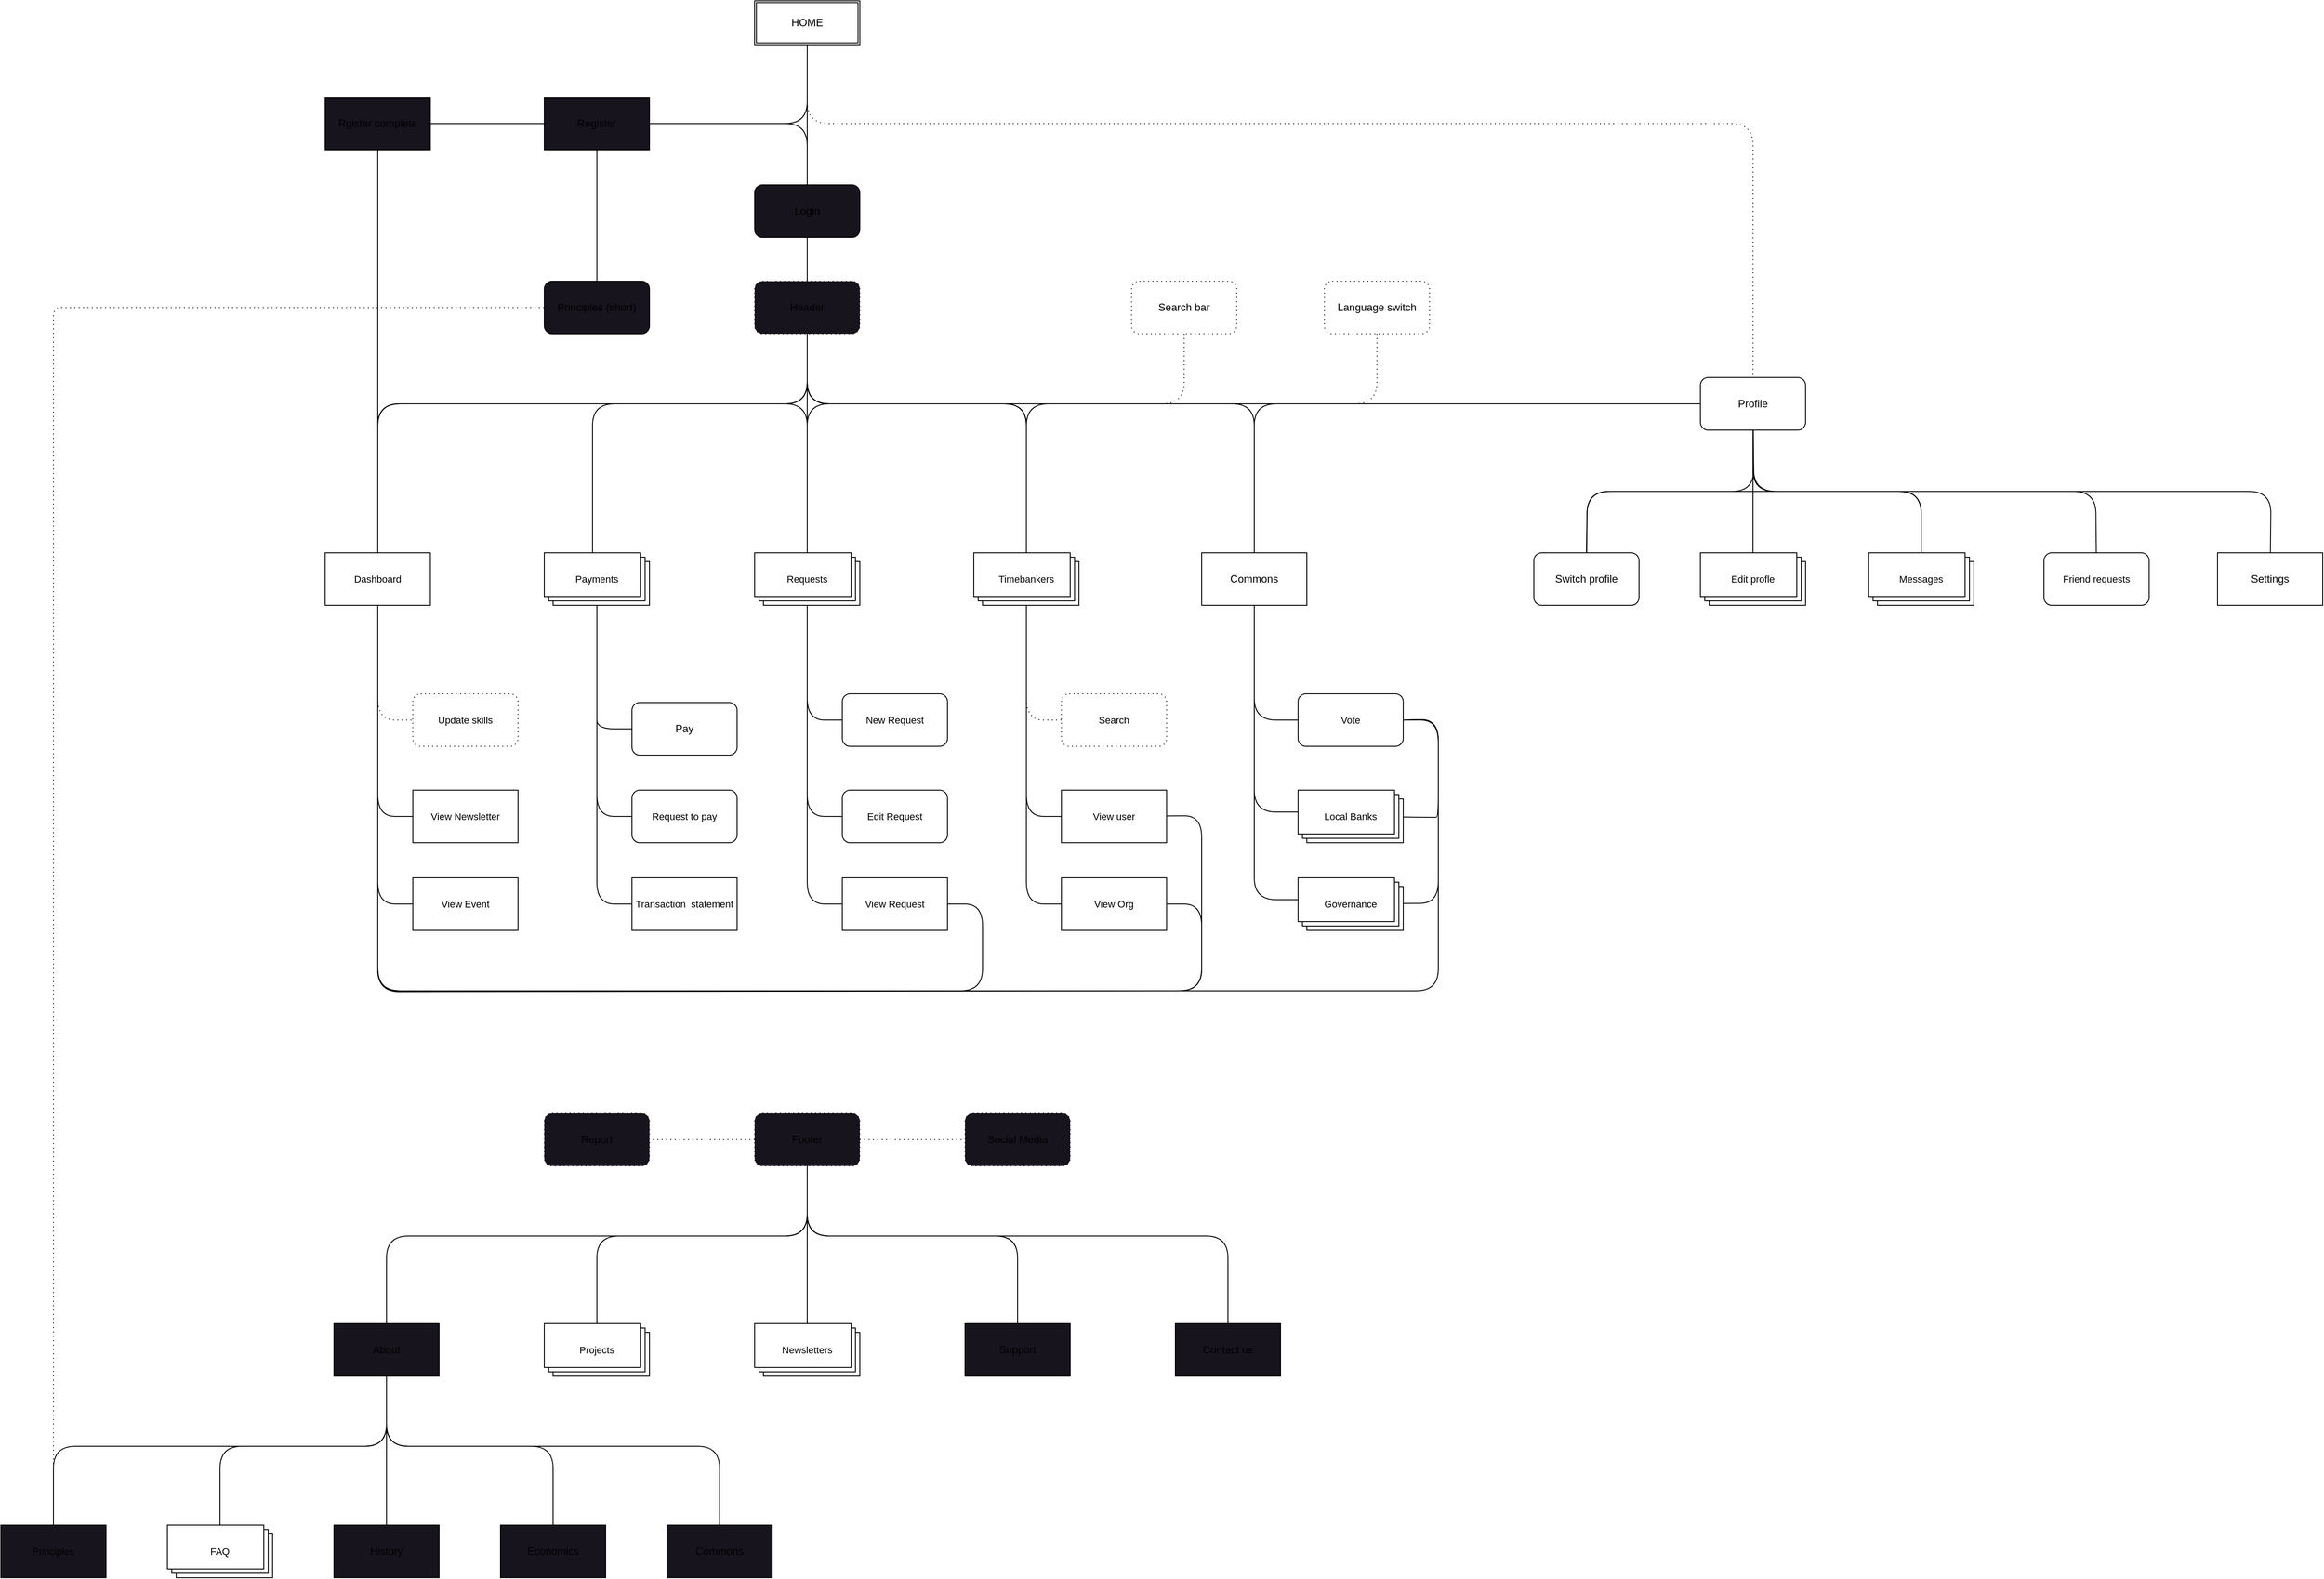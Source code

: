 <mxfile>
    <diagram id="tjPNl0KOw06gqgNk41u9" name="Page-1">
        <mxGraphModel dx="729" dy="581" grid="1" gridSize="10" guides="1" tooltips="1" connect="1" arrows="1" fold="1" page="0" pageScale="1" pageWidth="1169" pageHeight="1654" math="0" shadow="0">
            <root>
                <mxCell id="0"/>
                <mxCell id="1" parent="0"/>
                <mxCell id="17" value="HOME" style="shape=ext;double=1;rounded=0;whiteSpace=wrap;html=1;strokeColor=default;" parent="1" vertex="1">
                    <mxGeometry x="500" y="-20" width="120" height="50" as="geometry"/>
                </mxCell>
                <mxCell id="31" value="" style="edgeStyle=none;html=1;endArrow=none;endFill=0;strokeColor=default;entryX=0;entryY=0;entryDx=55.0;entryDy=0;entryPerimeter=0;arcSize=50;" parent="1" source="21" target="85" edge="1">
                    <mxGeometry relative="1" as="geometry">
                        <mxPoint x="320" y="560" as="targetPoint"/>
                        <Array as="points">
                            <mxPoint x="560" y="440"/>
                            <mxPoint x="315" y="440"/>
                        </Array>
                    </mxGeometry>
                </mxCell>
                <mxCell id="43" value="" style="edgeStyle=none;html=1;strokeColor=default;endArrow=none;endFill=0;arcSize=50;" parent="1" source="21" target="87" edge="1">
                    <mxGeometry relative="1" as="geometry">
                        <mxPoint x="560" y="600" as="targetPoint"/>
                    </mxGeometry>
                </mxCell>
                <mxCell id="49" value="" style="edgeStyle=none;html=1;strokeColor=default;endArrow=none;endFill=0;arcSize=50;" parent="1" source="21" target="48" edge="1">
                    <mxGeometry relative="1" as="geometry">
                        <Array as="points">
                            <mxPoint x="560" y="440"/>
                            <mxPoint x="1070" y="440"/>
                        </Array>
                    </mxGeometry>
                </mxCell>
                <mxCell id="205" value="" style="edgeStyle=none;shape=connector;rounded=1;html=1;labelBackgroundColor=default;strokeColor=default;fontFamily=Helvetica;fontSize=11;fontColor=default;startArrow=none;startFill=0;endArrow=none;endFill=0;arcSize=50;" parent="1" source="21" target="204" edge="1">
                    <mxGeometry relative="1" as="geometry"/>
                </mxCell>
                <mxCell id="21" value="Login" style="whiteSpace=wrap;html=1;fillColor=rgb(24, 20, 29);rounded=1;strokeColor=default;" parent="1" vertex="1">
                    <mxGeometry x="500" y="190" width="120" height="60" as="geometry"/>
                </mxCell>
                <mxCell id="187" value="" style="edgeStyle=none;shape=connector;rounded=1;html=1;labelBackgroundColor=default;strokeColor=default;fontFamily=Helvetica;fontSize=11;fontColor=default;startArrow=none;startFill=0;endArrow=none;endFill=0;arcSize=50;" parent="1" source="26" target="186" edge="1">
                    <mxGeometry relative="1" as="geometry"/>
                </mxCell>
                <mxCell id="219" value="" style="edgeStyle=none;shape=connector;rounded=1;html=1;labelBackgroundColor=default;strokeColor=default;fontFamily=Helvetica;fontSize=11;fontColor=default;endArrow=none;" parent="1" source="26" target="218" edge="1">
                    <mxGeometry relative="1" as="geometry"/>
                </mxCell>
                <mxCell id="26" value="Register" style="whiteSpace=wrap;html=1;fillColor=rgb(24, 20, 29);rounded=0;strokeColor=default;" parent="1" vertex="1">
                    <mxGeometry x="260" y="90" width="120" height="60" as="geometry"/>
                </mxCell>
                <mxCell id="106" value="" style="edgeStyle=none;html=1;endArrow=none;endFill=0;movable=1;resizable=1;rotatable=1;deletable=1;editable=1;connectable=1;arcSize=50;" parent="1" source="38" target="105" edge="1">
                    <mxGeometry relative="1" as="geometry">
                        <Array as="points">
                            <mxPoint x="560" y="1390"/>
                            <mxPoint x="80" y="1390"/>
                        </Array>
                    </mxGeometry>
                </mxCell>
                <mxCell id="108" value="" style="edgeStyle=none;html=1;endArrow=none;endFill=0;movable=1;resizable=1;rotatable=1;deletable=1;editable=1;connectable=1;arcSize=50;" parent="1" source="38" target="107" edge="1">
                    <mxGeometry relative="1" as="geometry">
                        <Array as="points">
                            <mxPoint x="560" y="1390"/>
                            <mxPoint x="800" y="1390"/>
                        </Array>
                    </mxGeometry>
                </mxCell>
                <mxCell id="110" value="" style="edgeStyle=none;html=1;endArrow=none;endFill=0;movable=1;resizable=1;rotatable=1;deletable=1;editable=1;connectable=1;arcSize=50;" parent="1" source="38" target="109" edge="1">
                    <mxGeometry relative="1" as="geometry">
                        <Array as="points">
                            <mxPoint x="560" y="1390"/>
                            <mxPoint x="320" y="1390"/>
                        </Array>
                    </mxGeometry>
                </mxCell>
                <mxCell id="112" value="" style="edgeStyle=none;html=1;endArrow=none;endFill=0;movable=1;resizable=1;rotatable=1;deletable=1;editable=1;connectable=1;arcSize=50;" parent="1" source="38" target="111" edge="1">
                    <mxGeometry relative="1" as="geometry">
                        <Array as="points">
                            <mxPoint x="560" y="1390"/>
                        </Array>
                    </mxGeometry>
                </mxCell>
                <mxCell id="116" value="" style="edgeStyle=none;html=1;startArrow=none;startFill=0;endArrow=none;endFill=0;movable=1;resizable=1;rotatable=1;deletable=1;editable=1;connectable=1;arcSize=50;" parent="1" source="38" target="115" edge="1">
                    <mxGeometry relative="1" as="geometry">
                        <Array as="points">
                            <mxPoint x="560" y="1390"/>
                            <mxPoint x="1040" y="1390"/>
                        </Array>
                    </mxGeometry>
                </mxCell>
                <mxCell id="223" value="" style="edgeStyle=none;html=1;dashed=1;dashPattern=1 4;endArrow=none;endFill=0;" edge="1" parent="1" source="38" target="222">
                    <mxGeometry relative="1" as="geometry"/>
                </mxCell>
                <mxCell id="38" value="Footer" style="whiteSpace=wrap;html=1;fillColor=rgb(24, 20, 29);rounded=1;movable=1;resizable=1;rotatable=1;deletable=1;editable=1;connectable=1;dashed=1;dashPattern=1 4;" parent="1" vertex="1">
                    <mxGeometry x="500" y="1250" width="120" height="60" as="geometry"/>
                </mxCell>
                <mxCell id="57" value="" style="edgeStyle=none;shape=connector;rounded=1;html=1;labelBackgroundColor=default;strokeColor=default;fontFamily=Helvetica;fontSize=11;fontColor=default;endArrow=none;endFill=0;entryX=0;entryY=0.5;entryDx=0;entryDy=0;arcSize=50;" parent="1" source="85" target="56" edge="1">
                    <mxGeometry relative="1" as="geometry">
                        <Array as="points">
                            <mxPoint x="320" y="771"/>
                            <mxPoint x="320" y="811"/>
                        </Array>
                    </mxGeometry>
                </mxCell>
                <mxCell id="95" value="" style="edgeStyle=none;shape=connector;rounded=1;html=1;labelBackgroundColor=default;strokeColor=default;fontFamily=Helvetica;fontSize=11;fontColor=default;endArrow=none;endFill=0;entryX=0;entryY=0;entryDx=0;entryDy=25;entryPerimeter=0;arcSize=50;" parent="1" source="48" target="96" edge="1">
                    <mxGeometry relative="1" as="geometry">
                        <mxPoint x="1070" y="750" as="targetPoint"/>
                        <Array as="points">
                            <mxPoint x="1070" y="1006"/>
                        </Array>
                    </mxGeometry>
                </mxCell>
                <mxCell id="48" value="Commons" style="whiteSpace=wrap;html=1;rounded=0;strokeColor=default;" parent="1" vertex="1">
                    <mxGeometry x="1010" y="610" width="120" height="60" as="geometry"/>
                </mxCell>
                <mxCell id="51" style="edgeStyle=none;html=1;entryX=0.5;entryY=1;entryDx=0;entryDy=0;strokeColor=default;endArrow=none;endFill=0;arcSize=50;" parent="1" source="50" target="21" edge="1">
                    <mxGeometry relative="1" as="geometry">
                        <Array as="points">
                            <mxPoint x="1520" y="440"/>
                            <mxPoint x="1280" y="440"/>
                            <mxPoint x="1040" y="440"/>
                            <mxPoint x="560" y="440"/>
                        </Array>
                    </mxGeometry>
                </mxCell>
                <mxCell id="64" value="" style="edgeStyle=none;shape=connector;rounded=1;html=1;labelBackgroundColor=default;strokeColor=default;fontFamily=Helvetica;fontSize=11;fontColor=default;endArrow=none;endFill=0;arcSize=50;" parent="1" source="50" target="63" edge="1">
                    <mxGeometry relative="1" as="geometry">
                        <Array as="points">
                            <mxPoint x="1640" y="540"/>
                            <mxPoint x="1450" y="540"/>
                        </Array>
                    </mxGeometry>
                </mxCell>
                <mxCell id="80" value="" style="edgeStyle=none;shape=connector;rounded=1;html=1;labelBackgroundColor=default;strokeColor=default;fontFamily=Helvetica;fontSize=11;fontColor=default;endArrow=none;endFill=0;arcSize=50;" parent="1" source="50" target="79" edge="1">
                    <mxGeometry relative="1" as="geometry">
                        <Array as="points">
                            <mxPoint x="1639" y="540"/>
                            <mxPoint x="2230" y="540"/>
                        </Array>
                    </mxGeometry>
                </mxCell>
                <mxCell id="50" value="Profile" style="whiteSpace=wrap;html=1;rounded=1;strokeColor=default;" parent="1" vertex="1">
                    <mxGeometry x="1579" y="410" width="120" height="60" as="geometry"/>
                </mxCell>
                <mxCell id="52" value="Search bar" style="whiteSpace=wrap;html=1;rounded=1;strokeColor=default;glass=0;dashed=1;dashPattern=1 4;" parent="1" vertex="1">
                    <mxGeometry x="930" y="300" width="120" height="60" as="geometry"/>
                </mxCell>
                <mxCell id="54" value="Language switch" style="whiteSpace=wrap;html=1;rounded=1;strokeColor=default;dashed=1;dashPattern=1 4;" parent="1" vertex="1">
                    <mxGeometry x="1150" y="300" width="120" height="60" as="geometry"/>
                </mxCell>
                <mxCell id="56" value="Pay" style="whiteSpace=wrap;html=1;strokeColor=default;rounded=1;glass=0;" parent="1" vertex="1">
                    <mxGeometry x="360" y="781" width="120" height="60" as="geometry"/>
                </mxCell>
                <mxCell id="59" value="" style="endArrow=none;html=1;rounded=1;labelBackgroundColor=default;strokeColor=default;fontFamily=Helvetica;fontSize=11;fontColor=default;shape=connector;entryX=0.5;entryY=1;entryDx=0;entryDy=0;exitX=0.5;exitY=1;exitDx=0;exitDy=0;dashed=1;dashPattern=1 4;arcSize=50;" parent="1" source="21" target="52" edge="1">
                    <mxGeometry width="50" height="50" relative="1" as="geometry">
                        <mxPoint x="480" y="370" as="sourcePoint"/>
                        <mxPoint x="840" y="510" as="targetPoint"/>
                        <Array as="points">
                            <mxPoint x="560" y="440"/>
                            <mxPoint x="990" y="440"/>
                        </Array>
                    </mxGeometry>
                </mxCell>
                <mxCell id="63" value="Switch profile" style="whiteSpace=wrap;html=1;strokeColor=default;rounded=1;" parent="1" vertex="1">
                    <mxGeometry x="1389" y="610" width="120" height="60" as="geometry"/>
                </mxCell>
                <mxCell id="78" value="" style="edgeStyle=none;shape=connector;rounded=1;html=1;labelBackgroundColor=default;strokeColor=default;fontFamily=Helvetica;fontSize=11;fontColor=default;endArrow=none;endFill=0;exitX=0.5;exitY=1;exitDx=0;exitDy=0;arcSize=50;" parent="1" source="50" target="77" edge="1">
                    <mxGeometry relative="1" as="geometry">
                        <Array as="points">
                            <mxPoint x="1640" y="540"/>
                            <mxPoint x="2030" y="540"/>
                        </Array>
                    </mxGeometry>
                </mxCell>
                <mxCell id="67" value="Messages" style="verticalLabelPosition=middle;verticalAlign=middle;html=1;shape=mxgraph.basic.layered_rect;dx=10;outlineConnect=0;whiteSpace=wrap;rounded=1;glass=0;sketch=0;strokeColor=default;fontFamily=Helvetica;fontSize=11;fontColor=default;labelPosition=center;align=center;" parent="1" vertex="1">
                    <mxGeometry x="1771" y="610" width="120" height="60" as="geometry"/>
                </mxCell>
                <mxCell id="68" value="" style="endArrow=none;html=1;rounded=1;labelBackgroundColor=default;strokeColor=default;fontFamily=Helvetica;fontSize=11;fontColor=default;shape=connector;entryX=0.5;entryY=1;entryDx=0;entryDy=0;arcSize=50;" parent="1" source="67" target="50" edge="1">
                    <mxGeometry width="50" height="50" relative="1" as="geometry">
                        <mxPoint x="929" y="540" as="sourcePoint"/>
                        <mxPoint x="979" y="490" as="targetPoint"/>
                        <Array as="points">
                            <mxPoint x="1831" y="540"/>
                            <mxPoint x="1639" y="540"/>
                        </Array>
                    </mxGeometry>
                </mxCell>
                <mxCell id="73" value="Edit profle" style="verticalLabelPosition=middle;verticalAlign=middle;html=1;shape=mxgraph.basic.layered_rect;dx=10;outlineConnect=0;whiteSpace=wrap;rounded=1;glass=0;sketch=0;strokeColor=default;fontFamily=Helvetica;fontSize=11;fontColor=default;labelPosition=center;align=center;" parent="1" vertex="1">
                    <mxGeometry x="1579" y="610" width="120" height="60" as="geometry"/>
                </mxCell>
                <mxCell id="77" value="Friend requests" style="whiteSpace=wrap;html=1;fontSize=11;strokeColor=default;fontColor=default;rounded=1;glass=0;sketch=0;" parent="1" vertex="1">
                    <mxGeometry x="1971" y="610" width="120" height="60" as="geometry"/>
                </mxCell>
                <mxCell id="79" value="Settings" style="whiteSpace=wrap;html=1;rounded=0;strokeColor=default;" parent="1" vertex="1">
                    <mxGeometry x="2169" y="610" width="120" height="60" as="geometry"/>
                </mxCell>
                <mxCell id="81" value="" style="endArrow=none;html=1;rounded=1;labelBackgroundColor=default;strokeColor=default;fontFamily=Helvetica;fontSize=11;fontColor=default;shape=connector;exitX=0.5;exitY=1;exitDx=0;exitDy=0;dashed=1;dashPattern=1 4;entryX=0.5;entryY=0;entryDx=0;entryDy=0;arcSize=50;" parent="1" source="17" target="50" edge="1">
                    <mxGeometry width="50" height="50" relative="1" as="geometry">
                        <mxPoint x="1340" as="sourcePoint"/>
                        <mxPoint x="1870" y="340" as="targetPoint"/>
                        <Array as="points">
                            <mxPoint x="560" y="120"/>
                            <mxPoint x="1639" y="120"/>
                        </Array>
                    </mxGeometry>
                </mxCell>
                <mxCell id="82" value="" style="endArrow=none;html=1;rounded=1;labelBackgroundColor=default;strokeColor=default;fontFamily=Helvetica;fontSize=11;fontColor=default;shape=connector;entryX=0.5;entryY=1;entryDx=0;entryDy=0;arcSize=50;" parent="1" source="73" target="50" edge="1">
                    <mxGeometry width="50" height="50" relative="1" as="geometry">
                        <mxPoint x="1649" y="560" as="sourcePoint"/>
                        <mxPoint x="1699" y="510" as="targetPoint"/>
                    </mxGeometry>
                </mxCell>
                <mxCell id="141" value="" style="edgeStyle=none;shape=connector;rounded=1;html=1;labelBackgroundColor=default;strokeColor=default;fontFamily=Helvetica;fontSize=11;fontColor=default;startArrow=none;startFill=0;endArrow=none;endFill=0;dashed=1;dashPattern=1 4;entryX=0;entryY=0.5;entryDx=0;entryDy=0;arcSize=50;" parent="1" source="83" target="140" edge="1">
                    <mxGeometry relative="1" as="geometry">
                        <Array as="points">
                            <mxPoint x="70" y="801"/>
                        </Array>
                    </mxGeometry>
                </mxCell>
                <mxCell id="147" value="" style="edgeStyle=none;shape=connector;rounded=1;html=1;labelBackgroundColor=default;strokeColor=default;fontFamily=Helvetica;fontSize=11;fontColor=default;startArrow=none;startFill=0;endArrow=none;endFill=0;entryX=0;entryY=0.5;entryDx=0;entryDy=0;arcSize=50;" parent="1" source="83" target="146" edge="1">
                    <mxGeometry relative="1" as="geometry">
                        <Array as="points">
                            <mxPoint x="70" y="911"/>
                        </Array>
                    </mxGeometry>
                </mxCell>
                <mxCell id="149" value="" style="edgeStyle=none;shape=connector;rounded=1;html=1;labelBackgroundColor=default;strokeColor=default;fontFamily=Helvetica;fontSize=11;fontColor=default;startArrow=none;startFill=0;endArrow=none;endFill=0;entryX=0;entryY=0.5;entryDx=0;entryDy=0;arcSize=50;" parent="1" target="148" edge="1">
                    <mxGeometry relative="1" as="geometry">
                        <mxPoint x="70" y="671" as="sourcePoint"/>
                        <Array as="points">
                            <mxPoint x="70" y="1011"/>
                        </Array>
                    </mxGeometry>
                </mxCell>
                <mxCell id="83" value="Dashboard" style="rounded=0;whiteSpace=wrap;html=1;glass=0;sketch=0;strokeColor=default;fontFamily=Helvetica;fontSize=11;fontColor=default;" parent="1" vertex="1">
                    <mxGeometry x="10" y="610" width="120" height="60" as="geometry"/>
                </mxCell>
                <mxCell id="84" value="" style="endArrow=none;html=1;rounded=1;labelBackgroundColor=default;strokeColor=default;fontFamily=Helvetica;fontSize=11;fontColor=default;shape=connector;entryX=0.5;entryY=1;entryDx=0;entryDy=0;exitX=0.5;exitY=0;exitDx=0;exitDy=0;arcSize=50;" parent="1" source="83" target="21" edge="1">
                    <mxGeometry width="50" height="50" relative="1" as="geometry">
                        <mxPoint x="600" y="540" as="sourcePoint"/>
                        <mxPoint x="650" y="490" as="targetPoint"/>
                        <Array as="points">
                            <mxPoint x="70" y="440"/>
                            <mxPoint x="560" y="440"/>
                        </Array>
                    </mxGeometry>
                </mxCell>
                <mxCell id="139" value="" style="edgeStyle=none;shape=connector;rounded=1;html=1;labelBackgroundColor=default;strokeColor=default;fontFamily=Helvetica;fontSize=11;fontColor=default;startArrow=none;startFill=0;endArrow=none;endFill=0;entryX=0;entryY=0.5;entryDx=0;entryDy=0;arcSize=50;" parent="1" source="85" target="138" edge="1">
                    <mxGeometry relative="1" as="geometry">
                        <Array as="points">
                            <mxPoint x="320" y="771"/>
                            <mxPoint x="320" y="911"/>
                        </Array>
                    </mxGeometry>
                </mxCell>
                <mxCell id="144" value="" style="edgeStyle=none;shape=connector;rounded=1;html=1;labelBackgroundColor=default;strokeColor=default;fontFamily=Helvetica;fontSize=11;fontColor=default;startArrow=none;startFill=0;endArrow=none;endFill=0;entryX=0;entryY=0.5;entryDx=0;entryDy=0;arcSize=50;" parent="1" source="85" target="143" edge="1">
                    <mxGeometry relative="1" as="geometry">
                        <mxPoint x="380" y="1081" as="targetPoint"/>
                        <Array as="points">
                            <mxPoint x="320" y="771"/>
                            <mxPoint x="320" y="1011"/>
                        </Array>
                    </mxGeometry>
                </mxCell>
                <mxCell id="85" value="Payments" style="verticalLabelPosition=middle;verticalAlign=middle;html=1;shape=mxgraph.basic.layered_rect;dx=10;outlineConnect=0;whiteSpace=wrap;rounded=1;glass=0;sketch=0;strokeColor=default;fontFamily=Helvetica;fontSize=11;fontColor=default;labelPosition=center;align=center;" parent="1" vertex="1">
                    <mxGeometry x="260" y="610" width="120" height="60" as="geometry"/>
                </mxCell>
                <mxCell id="177" value="" style="edgeStyle=none;shape=connector;rounded=1;html=1;labelBackgroundColor=default;strokeColor=default;fontFamily=Helvetica;fontSize=11;fontColor=default;startArrow=none;startFill=0;endArrow=none;endFill=0;arcSize=50;" parent="1" source="87" target="176" edge="1">
                    <mxGeometry relative="1" as="geometry">
                        <Array as="points">
                            <mxPoint x="560" y="911"/>
                        </Array>
                    </mxGeometry>
                </mxCell>
                <mxCell id="179" value="" style="edgeStyle=none;shape=connector;rounded=1;html=1;labelBackgroundColor=default;strokeColor=default;fontFamily=Helvetica;fontSize=11;fontColor=default;startArrow=none;startFill=0;endArrow=none;endFill=0;arcSize=50;" parent="1" source="87" target="178" edge="1">
                    <mxGeometry relative="1" as="geometry">
                        <Array as="points">
                            <mxPoint x="560" y="1011"/>
                        </Array>
                    </mxGeometry>
                </mxCell>
                <mxCell id="87" value="Requests" style="verticalLabelPosition=middle;verticalAlign=middle;html=1;shape=mxgraph.basic.layered_rect;dx=10;outlineConnect=0;whiteSpace=wrap;rounded=1;glass=0;sketch=0;strokeColor=default;fontFamily=Helvetica;fontSize=11;fontColor=default;labelPosition=center;align=center;" parent="1" vertex="1">
                    <mxGeometry x="500" y="610" width="120" height="60" as="geometry"/>
                </mxCell>
                <mxCell id="89" value="New Request" style="whiteSpace=wrap;html=1;fontSize=11;strokeColor=default;fontColor=default;rounded=1;glass=0;sketch=0;fontFamily=Helvetica;" parent="1" vertex="1">
                    <mxGeometry x="600" y="771" width="120" height="60" as="geometry"/>
                </mxCell>
                <mxCell id="90" value="" style="endArrow=none;html=1;rounded=1;labelBackgroundColor=default;strokeColor=default;fontFamily=Helvetica;fontSize=11;fontColor=default;shape=connector;exitX=0;exitY=0.5;exitDx=0;exitDy=0;arcSize=50;" parent="1" source="89" target="87" edge="1">
                    <mxGeometry width="50" height="50" relative="1" as="geometry">
                        <mxPoint x="610" y="621" as="sourcePoint"/>
                        <mxPoint x="660" y="571" as="targetPoint"/>
                        <Array as="points">
                            <mxPoint x="560" y="801"/>
                        </Array>
                    </mxGeometry>
                </mxCell>
                <mxCell id="96" value="Governance" style="verticalLabelPosition=middle;verticalAlign=middle;html=1;shape=mxgraph.basic.layered_rect;dx=10;outlineConnect=0;whiteSpace=wrap;rounded=1;glass=0;sketch=0;strokeColor=default;fontFamily=Helvetica;fontSize=11;fontColor=default;labelPosition=center;align=center;" parent="1" vertex="1">
                    <mxGeometry x="1120" y="981" width="120" height="60" as="geometry"/>
                </mxCell>
                <mxCell id="100" value="Local Banks" style="verticalLabelPosition=middle;verticalAlign=middle;html=1;shape=mxgraph.basic.layered_rect;dx=10;outlineConnect=0;whiteSpace=wrap;rounded=1;glass=0;sketch=0;strokeColor=default;fontFamily=Helvetica;fontSize=11;fontColor=default;labelPosition=center;align=center;" parent="1" vertex="1">
                    <mxGeometry x="1120" y="881" width="120" height="60" as="geometry"/>
                </mxCell>
                <mxCell id="103" value="Vote" style="whiteSpace=wrap;html=1;fontSize=11;strokeColor=default;fontColor=default;rounded=1;glass=0;sketch=0;" parent="1" vertex="1">
                    <mxGeometry x="1120" y="771" width="120" height="60" as="geometry"/>
                </mxCell>
                <mxCell id="127" value="" style="edgeStyle=none;shape=connector;rounded=1;html=1;labelBackgroundColor=default;strokeColor=default;fontFamily=Helvetica;fontSize=11;fontColor=default;startArrow=none;startFill=0;endArrow=none;endFill=0;movable=1;resizable=1;rotatable=1;deletable=1;editable=1;connectable=1;arcSize=50;" parent="1" source="216" edge="1">
                    <mxGeometry relative="1" as="geometry">
                        <mxPoint x="80" y="1550" as="targetPoint"/>
                        <Array as="points">
                            <mxPoint x="-300" y="1630"/>
                            <mxPoint x="-110" y="1630"/>
                            <mxPoint x="80" y="1630"/>
                        </Array>
                    </mxGeometry>
                </mxCell>
                <mxCell id="129" value="" style="edgeStyle=none;shape=connector;rounded=1;html=1;labelBackgroundColor=default;strokeColor=default;fontFamily=Helvetica;fontSize=11;fontColor=default;startArrow=none;startFill=0;endArrow=none;endFill=0;movable=1;resizable=1;rotatable=1;deletable=1;editable=1;connectable=1;arcSize=50;" parent="1" source="105" target="128" edge="1">
                    <mxGeometry relative="1" as="geometry"/>
                </mxCell>
                <mxCell id="131" value="" style="edgeStyle=none;shape=connector;rounded=1;html=1;labelBackgroundColor=default;strokeColor=default;fontFamily=Helvetica;fontSize=11;fontColor=default;startArrow=none;startFill=0;endArrow=none;endFill=0;movable=1;resizable=1;rotatable=1;deletable=1;editable=1;connectable=1;arcSize=50;" parent="1" source="105" target="130" edge="1">
                    <mxGeometry relative="1" as="geometry">
                        <Array as="points">
                            <mxPoint x="80" y="1630"/>
                            <mxPoint x="270" y="1630"/>
                        </Array>
                    </mxGeometry>
                </mxCell>
                <mxCell id="133" value="" style="edgeStyle=none;shape=connector;rounded=1;html=1;labelBackgroundColor=default;strokeColor=default;fontFamily=Helvetica;fontSize=11;fontColor=default;startArrow=none;startFill=0;endArrow=none;endFill=0;movable=1;resizable=1;rotatable=1;deletable=1;editable=1;connectable=1;arcSize=50;" parent="1" source="105" target="132" edge="1">
                    <mxGeometry relative="1" as="geometry">
                        <Array as="points">
                            <mxPoint x="80" y="1630"/>
                            <mxPoint x="460" y="1630"/>
                        </Array>
                    </mxGeometry>
                </mxCell>
                <mxCell id="105" value="About" style="whiteSpace=wrap;html=1;fillColor=rgb(24, 20, 29);rounded=0;movable=1;resizable=1;rotatable=1;deletable=1;editable=1;connectable=1;" parent="1" vertex="1">
                    <mxGeometry x="20" y="1490" width="120" height="60" as="geometry"/>
                </mxCell>
                <mxCell id="107" value="Support" style="rounded=0;whiteSpace=wrap;html=1;fillColor=rgb(24, 20, 29);movable=1;resizable=1;rotatable=1;deletable=1;editable=1;connectable=1;" parent="1" vertex="1">
                    <mxGeometry x="740" y="1490" width="120" height="60" as="geometry"/>
                </mxCell>
                <mxCell id="109" value="Projects" style="verticalLabelPosition=middle;verticalAlign=middle;html=1;shape=mxgraph.basic.layered_rect;dx=10;outlineConnect=0;whiteSpace=wrap;rounded=1;glass=0;sketch=0;strokeColor=default;fontFamily=Helvetica;fontSize=11;fontColor=default;labelPosition=center;align=center;movable=1;resizable=1;rotatable=1;deletable=1;editable=1;connectable=1;" parent="1" vertex="1">
                    <mxGeometry x="260" y="1490" width="120" height="60" as="geometry"/>
                </mxCell>
                <mxCell id="111" value="Newsletters" style="verticalLabelPosition=middle;verticalAlign=middle;html=1;shape=mxgraph.basic.layered_rect;dx=10;outlineConnect=0;whiteSpace=wrap;rounded=1;glass=0;sketch=0;strokeColor=default;fontFamily=Helvetica;fontSize=11;fontColor=default;labelPosition=center;align=center;movable=1;resizable=1;rotatable=1;deletable=1;editable=1;connectable=1;" parent="1" vertex="1">
                    <mxGeometry x="500" y="1490" width="120" height="60" as="geometry"/>
                </mxCell>
                <mxCell id="113" value="" style="endArrow=none;html=1;entryX=0.5;entryY=1;entryDx=0;entryDy=0;exitX=0.5;exitY=0;exitDx=0;exitDy=0;arcSize=50;" parent="1" source="21" target="17" edge="1">
                    <mxGeometry width="50" height="50" relative="1" as="geometry">
                        <mxPoint x="560" y="150" as="sourcePoint"/>
                        <mxPoint x="430" y="230" as="targetPoint"/>
                    </mxGeometry>
                </mxCell>
                <mxCell id="114" value="" style="endArrow=none;html=1;entryX=0.5;entryY=1;entryDx=0;entryDy=0;exitX=1;exitY=0.5;exitDx=0;exitDy=0;arcSize=50;" parent="1" source="26" target="17" edge="1">
                    <mxGeometry width="50" height="50" relative="1" as="geometry">
                        <mxPoint x="350" y="280" as="sourcePoint"/>
                        <mxPoint x="400" y="230" as="targetPoint"/>
                        <Array as="points">
                            <mxPoint x="560" y="120"/>
                        </Array>
                    </mxGeometry>
                </mxCell>
                <mxCell id="115" value="Contact us" style="whiteSpace=wrap;html=1;fillColor=rgb(24, 20, 29);rounded=0;movable=1;resizable=1;rotatable=1;deletable=1;editable=1;connectable=1;" parent="1" vertex="1">
                    <mxGeometry x="980" y="1490" width="120" height="60" as="geometry"/>
                </mxCell>
                <mxCell id="117" value="Social Media" style="whiteSpace=wrap;html=1;fillColor=rgb(24, 20, 29);rounded=1;dashed=1;dashPattern=1 4;movable=1;resizable=1;rotatable=1;deletable=1;editable=1;connectable=1;" parent="1" vertex="1">
                    <mxGeometry x="740" y="1250" width="120" height="60" as="geometry"/>
                </mxCell>
                <mxCell id="122" value="" style="endArrow=none;html=1;entryX=0;entryY=0.5;entryDx=0;entryDy=0;exitX=1;exitY=0.5;exitDx=0;exitDy=0;dashed=1;dashPattern=1 4;movable=1;resizable=1;rotatable=1;deletable=1;editable=1;connectable=1;arcSize=50;" parent="1" source="38" target="117" edge="1">
                    <mxGeometry width="50" height="50" relative="1" as="geometry">
                        <mxPoint x="560" y="1410" as="sourcePoint"/>
                        <mxPoint x="610" y="1360" as="targetPoint"/>
                    </mxGeometry>
                </mxCell>
                <mxCell id="126" value="FAQ" style="verticalLabelPosition=middle;verticalAlign=middle;html=1;shape=mxgraph.basic.layered_rect;dx=10;outlineConnect=0;whiteSpace=wrap;rounded=1;glass=0;sketch=0;strokeColor=default;fontFamily=Helvetica;fontSize=11;fontColor=default;labelPosition=center;align=center;movable=1;resizable=1;rotatable=1;deletable=1;editable=1;connectable=1;" parent="1" vertex="1">
                    <mxGeometry x="-170" y="1720" width="120" height="60" as="geometry"/>
                </mxCell>
                <mxCell id="128" value="History" style="whiteSpace=wrap;html=1;fillColor=rgb(24, 20, 29);rounded=0;movable=1;resizable=1;rotatable=1;deletable=1;editable=1;connectable=1;" parent="1" vertex="1">
                    <mxGeometry x="20" y="1720" width="120" height="60" as="geometry"/>
                </mxCell>
                <mxCell id="130" value="Economics" style="whiteSpace=wrap;html=1;fillColor=rgb(24, 20, 29);rounded=0;movable=1;resizable=1;rotatable=1;deletable=1;editable=1;connectable=1;" parent="1" vertex="1">
                    <mxGeometry x="210" y="1720" width="120" height="60" as="geometry"/>
                </mxCell>
                <mxCell id="132" value="Commons" style="whiteSpace=wrap;html=1;fillColor=rgb(24, 20, 29);rounded=0;movable=1;resizable=1;rotatable=1;deletable=1;editable=1;connectable=1;" parent="1" vertex="1">
                    <mxGeometry x="400" y="1720" width="120" height="60" as="geometry"/>
                </mxCell>
                <mxCell id="137" value="" style="endArrow=none;html=1;rounded=1;labelBackgroundColor=default;strokeColor=default;fontFamily=Helvetica;fontSize=11;fontColor=default;shape=connector;entryX=0.5;entryY=1;entryDx=0;entryDy=0;exitX=0.5;exitY=1;exitDx=0;exitDy=0;dashed=1;dashPattern=1 4;arcSize=50;" parent="1" source="21" target="54" edge="1">
                    <mxGeometry width="50" height="50" relative="1" as="geometry">
                        <mxPoint x="600" y="390" as="sourcePoint"/>
                        <mxPoint x="940" y="350" as="targetPoint"/>
                        <Array as="points">
                            <mxPoint x="560" y="440"/>
                            <mxPoint x="1210" y="440"/>
                        </Array>
                    </mxGeometry>
                </mxCell>
                <mxCell id="138" value="Request to pay" style="whiteSpace=wrap;html=1;fontSize=11;rounded=1;glass=0;sketch=0;" parent="1" vertex="1">
                    <mxGeometry x="360" y="881" width="120" height="60" as="geometry"/>
                </mxCell>
                <mxCell id="140" value="Update skills" style="rounded=1;whiteSpace=wrap;html=1;glass=0;sketch=0;strokeColor=default;fontFamily=Helvetica;fontSize=11;fontColor=default;dashed=1;dashPattern=1 4;" parent="1" vertex="1">
                    <mxGeometry x="110" y="771" width="120" height="60" as="geometry"/>
                </mxCell>
                <mxCell id="143" value="Transaction&amp;nbsp; statement" style="rounded=0;whiteSpace=wrap;html=1;glass=0;sketch=0;strokeColor=default;fontFamily=Helvetica;fontSize=11;fontColor=default;" parent="1" vertex="1">
                    <mxGeometry x="360" y="981" width="120" height="60" as="geometry"/>
                </mxCell>
                <mxCell id="146" value="View Newsletter" style="rounded=0;whiteSpace=wrap;html=1;glass=0;sketch=0;strokeColor=default;fontFamily=Helvetica;fontSize=11;fontColor=default;" parent="1" vertex="1">
                    <mxGeometry x="110" y="881" width="120" height="60" as="geometry"/>
                </mxCell>
                <mxCell id="148" value="View Event" style="rounded=0;whiteSpace=wrap;html=1;glass=0;sketch=0;strokeColor=default;fontFamily=Helvetica;fontSize=11;fontColor=default;" parent="1" vertex="1">
                    <mxGeometry x="110" y="981" width="120" height="60" as="geometry"/>
                </mxCell>
                <mxCell id="174" value="" style="edgeStyle=none;shape=connector;rounded=1;html=1;labelBackgroundColor=default;strokeColor=default;fontFamily=Helvetica;fontSize=11;fontColor=default;startArrow=none;startFill=0;endArrow=none;endFill=0;arcSize=50;" parent="1" target="195" edge="1">
                    <mxGeometry relative="1" as="geometry">
                        <mxPoint x="70" y="671" as="sourcePoint"/>
                        <mxPoint x="1010" y="870" as="targetPoint"/>
                        <Array as="points">
                            <mxPoint x="70" y="1110"/>
                            <mxPoint x="1010" y="1110"/>
                            <mxPoint x="1010" y="910"/>
                        </Array>
                    </mxGeometry>
                </mxCell>
                <mxCell id="175" value="" style="endArrow=none;html=1;rounded=1;labelBackgroundColor=default;strokeColor=default;fontFamily=Helvetica;fontSize=11;fontColor=default;shape=connector;entryX=1;entryY=0.5;entryDx=0;entryDy=0;arcSize=50;" parent="1" target="196" edge="1">
                    <mxGeometry width="50" height="50" relative="1" as="geometry">
                        <mxPoint x="70" y="671" as="sourcePoint"/>
                        <mxPoint x="1010" y="950" as="targetPoint"/>
                        <Array as="points">
                            <mxPoint x="70" y="1111"/>
                            <mxPoint x="1010" y="1110"/>
                            <mxPoint x="1010" y="1011"/>
                        </Array>
                    </mxGeometry>
                </mxCell>
                <mxCell id="176" value="Edit Request" style="whiteSpace=wrap;html=1;fontSize=11;rounded=1;glass=0;sketch=0;" parent="1" vertex="1">
                    <mxGeometry x="600" y="881" width="120" height="60" as="geometry"/>
                </mxCell>
                <mxCell id="178" value="View Request" style="whiteSpace=wrap;html=1;fontSize=11;rounded=0;glass=0;sketch=0;" parent="1" vertex="1">
                    <mxGeometry x="600" y="981" width="120" height="60" as="geometry"/>
                </mxCell>
                <mxCell id="180" value="" style="endArrow=none;html=1;rounded=1;labelBackgroundColor=default;strokeColor=default;fontFamily=Helvetica;fontSize=11;fontColor=default;shape=connector;entryX=0.5;entryY=1;entryDx=0;entryDy=0;exitX=0;exitY=0;exitDx=0;exitDy=25;exitPerimeter=0;arcSize=50;" parent="1" source="100" target="48" edge="1">
                    <mxGeometry width="50" height="50" relative="1" as="geometry">
                        <mxPoint x="980" y="861" as="sourcePoint"/>
                        <mxPoint x="1030" y="811" as="targetPoint"/>
                        <Array as="points">
                            <mxPoint x="1070" y="906"/>
                        </Array>
                    </mxGeometry>
                </mxCell>
                <mxCell id="181" value="" style="endArrow=none;html=1;rounded=1;labelBackgroundColor=default;strokeColor=default;fontFamily=Helvetica;fontSize=11;fontColor=default;shape=connector;exitX=0;exitY=0.5;exitDx=0;exitDy=0;arcSize=50;" parent="1" source="103" edge="1">
                    <mxGeometry width="50" height="50" relative="1" as="geometry">
                        <mxPoint x="980" y="861" as="sourcePoint"/>
                        <mxPoint x="1070" y="671" as="targetPoint"/>
                        <Array as="points">
                            <mxPoint x="1070" y="801"/>
                        </Array>
                    </mxGeometry>
                </mxCell>
                <mxCell id="184" value="" style="endArrow=none;html=1;rounded=1;labelBackgroundColor=default;strokeColor=default;fontFamily=Helvetica;fontSize=11;fontColor=default;shape=connector;entryX=1;entryY=0.5;entryDx=0;entryDy=0;arcSize=50;" parent="1" source="100" target="103" edge="1">
                    <mxGeometry width="50" height="50" relative="1" as="geometry">
                        <mxPoint x="1280" y="930" as="sourcePoint"/>
                        <mxPoint x="1120" y="930" as="targetPoint"/>
                        <Array as="points">
                            <mxPoint x="1270" y="912"/>
                            <mxPoint x="1280" y="912"/>
                            <mxPoint x="1280" y="801"/>
                        </Array>
                    </mxGeometry>
                </mxCell>
                <mxCell id="185" value="" style="endArrow=none;html=1;rounded=1;labelBackgroundColor=default;strokeColor=default;fontFamily=Helvetica;fontSize=11;fontColor=default;shape=connector;entryX=1;entryY=0.5;entryDx=0;entryDy=0;arcSize=50;" parent="1" source="96" target="103" edge="1">
                    <mxGeometry width="50" height="50" relative="1" as="geometry">
                        <mxPoint x="1260" y="1000" as="sourcePoint"/>
                        <mxPoint x="1250" y="800" as="targetPoint"/>
                        <Array as="points">
                            <mxPoint x="1280" y="1010"/>
                            <mxPoint x="1280" y="800"/>
                        </Array>
                    </mxGeometry>
                </mxCell>
                <mxCell id="186" value="Rgister complete" style="whiteSpace=wrap;html=1;fillColor=rgb(24, 20, 29);rounded=0;" parent="1" vertex="1">
                    <mxGeometry x="10" y="90" width="120" height="60" as="geometry"/>
                </mxCell>
                <mxCell id="189" value="" style="endArrow=none;html=1;rounded=1;labelBackgroundColor=default;strokeColor=default;fontFamily=Helvetica;fontSize=11;fontColor=default;shape=connector;exitX=0.5;exitY=0;exitDx=0;exitDy=0;arcSize=50;" parent="1" source="83" target="186" edge="1">
                    <mxGeometry width="50" height="50" relative="1" as="geometry">
                        <mxPoint x="640" y="410" as="sourcePoint"/>
                        <mxPoint x="690" y="360" as="targetPoint"/>
                        <Array as="points">
                            <mxPoint x="70" y="440"/>
                            <mxPoint x="70" y="330"/>
                        </Array>
                    </mxGeometry>
                </mxCell>
                <mxCell id="190" value="" style="edgeStyle=none;shape=connector;rounded=1;html=1;labelBackgroundColor=default;strokeColor=default;fontFamily=Helvetica;fontSize=11;fontColor=default;startArrow=none;startFill=0;endArrow=none;endFill=0;arcSize=50;" parent="1" source="192" target="195" edge="1">
                    <mxGeometry relative="1" as="geometry">
                        <Array as="points">
                            <mxPoint x="810" y="911"/>
                        </Array>
                    </mxGeometry>
                </mxCell>
                <mxCell id="191" value="" style="edgeStyle=none;shape=connector;rounded=1;html=1;labelBackgroundColor=default;strokeColor=default;fontFamily=Helvetica;fontSize=11;fontColor=default;startArrow=none;startFill=0;endArrow=none;endFill=0;arcSize=50;" parent="1" source="192" target="196" edge="1">
                    <mxGeometry relative="1" as="geometry">
                        <Array as="points">
                            <mxPoint x="810" y="1011"/>
                        </Array>
                    </mxGeometry>
                </mxCell>
                <mxCell id="192" value="Timebankers" style="verticalLabelPosition=middle;verticalAlign=middle;html=1;shape=mxgraph.basic.layered_rect;dx=10;outlineConnect=0;whiteSpace=wrap;rounded=1;glass=0;sketch=0;strokeColor=default;fontFamily=Helvetica;fontSize=11;fontColor=default;labelPosition=center;align=center;" parent="1" vertex="1">
                    <mxGeometry x="750" y="610" width="120" height="60" as="geometry"/>
                </mxCell>
                <mxCell id="193" value="Search" style="whiteSpace=wrap;html=1;fontSize=11;strokeColor=default;fontColor=default;rounded=1;glass=0;sketch=0;fontFamily=Helvetica;dashed=1;dashPattern=1 4;" parent="1" vertex="1">
                    <mxGeometry x="850" y="771" width="120" height="60" as="geometry"/>
                </mxCell>
                <mxCell id="194" value="" style="endArrow=none;html=1;rounded=1;labelBackgroundColor=default;strokeColor=default;fontFamily=Helvetica;fontSize=11;fontColor=default;shape=connector;exitX=0;exitY=0.5;exitDx=0;exitDy=0;dashed=1;dashPattern=1 4;arcSize=50;" parent="1" source="193" target="192" edge="1">
                    <mxGeometry width="50" height="50" relative="1" as="geometry">
                        <mxPoint x="860" y="621" as="sourcePoint"/>
                        <mxPoint x="910" y="571" as="targetPoint"/>
                        <Array as="points">
                            <mxPoint x="810" y="801"/>
                        </Array>
                    </mxGeometry>
                </mxCell>
                <mxCell id="195" value="View user" style="whiteSpace=wrap;html=1;fontSize=11;rounded=0;glass=0;sketch=0;" parent="1" vertex="1">
                    <mxGeometry x="850" y="881" width="120" height="60" as="geometry"/>
                </mxCell>
                <mxCell id="196" value="View Org" style="whiteSpace=wrap;html=1;fontSize=11;rounded=0;glass=0;sketch=0;" parent="1" vertex="1">
                    <mxGeometry x="850" y="981" width="120" height="60" as="geometry"/>
                </mxCell>
                <mxCell id="197" value="" style="endArrow=none;html=1;rounded=1;labelBackgroundColor=default;strokeColor=default;fontFamily=Helvetica;fontSize=11;fontColor=default;shape=connector;exitX=0.5;exitY=1;exitDx=0;exitDy=0;startArrow=none;arcSize=50;" parent="1" source="204" edge="1">
                    <mxGeometry width="50" height="50" relative="1" as="geometry">
                        <mxPoint x="610" y="710" as="sourcePoint"/>
                        <mxPoint x="810" y="610" as="targetPoint"/>
                        <Array as="points">
                            <mxPoint x="560" y="440"/>
                            <mxPoint x="810" y="440"/>
                        </Array>
                    </mxGeometry>
                </mxCell>
                <mxCell id="198" value="" style="endArrow=none;html=1;rounded=1;labelBackgroundColor=default;strokeColor=default;fontFamily=Helvetica;fontSize=11;fontColor=default;shape=connector;entryX=1;entryY=0.5;entryDx=0;entryDy=0;arcSize=50;" parent="1" target="178" edge="1">
                    <mxGeometry width="50" height="50" relative="1" as="geometry">
                        <mxPoint x="70" y="670" as="sourcePoint"/>
                        <mxPoint x="540" y="880" as="targetPoint"/>
                        <Array as="points">
                            <mxPoint x="70" y="1110"/>
                            <mxPoint x="760" y="1110"/>
                            <mxPoint x="760" y="1011"/>
                        </Array>
                    </mxGeometry>
                </mxCell>
                <mxCell id="199" value="" style="endArrow=none;html=1;rounded=1;labelBackgroundColor=default;strokeColor=default;fontFamily=Helvetica;fontSize=11;fontColor=default;shape=connector;entryX=1;entryY=0.5;entryDx=0;entryDy=0;arcSize=50;" parent="1" target="103" edge="1">
                    <mxGeometry width="50" height="50" relative="1" as="geometry">
                        <mxPoint x="70" y="670" as="sourcePoint"/>
                        <mxPoint x="1250" y="800" as="targetPoint"/>
                        <Array as="points">
                            <mxPoint x="70" y="1110"/>
                            <mxPoint x="1280" y="1110"/>
                            <mxPoint x="1280" y="800"/>
                        </Array>
                    </mxGeometry>
                </mxCell>
                <mxCell id="200" value="" style="endArrow=none;html=1;rounded=1;labelBackgroundColor=default;strokeColor=default;fontFamily=Helvetica;fontSize=11;fontColor=default;shape=connector;exitX=0.5;exitY=0;exitDx=0;exitDy=0;arcSize=50;" parent="1" source="83" target="87" edge="1">
                    <mxGeometry width="50" height="50" relative="1" as="geometry">
                        <mxPoint x="680" y="490" as="sourcePoint"/>
                        <mxPoint x="730" y="440" as="targetPoint"/>
                        <Array as="points">
                            <mxPoint x="70" y="440"/>
                            <mxPoint x="320" y="440"/>
                            <mxPoint x="560" y="440"/>
                        </Array>
                    </mxGeometry>
                </mxCell>
                <mxCell id="201" value="" style="endArrow=none;html=1;rounded=1;labelBackgroundColor=default;strokeColor=default;fontFamily=Helvetica;fontSize=11;fontColor=default;shape=connector;arcSize=50;" parent="1" edge="1">
                    <mxGeometry width="50" height="50" relative="1" as="geometry">
                        <mxPoint x="560" y="610" as="sourcePoint"/>
                        <mxPoint x="810" y="610" as="targetPoint"/>
                        <Array as="points">
                            <mxPoint x="560" y="440"/>
                            <mxPoint x="810" y="440"/>
                        </Array>
                    </mxGeometry>
                </mxCell>
                <mxCell id="202" value="" style="endArrow=none;html=1;rounded=1;labelBackgroundColor=default;strokeColor=default;fontFamily=Helvetica;fontSize=11;fontColor=default;shape=connector;entryX=0;entryY=0.5;entryDx=0;entryDy=0;exitX=0.5;exitY=0;exitDx=0;exitDy=0;arcSize=50;" parent="1" source="48" target="50" edge="1">
                    <mxGeometry width="50" height="50" relative="1" as="geometry">
                        <mxPoint x="990" y="610" as="sourcePoint"/>
                        <mxPoint x="1040" y="560" as="targetPoint"/>
                        <Array as="points">
                            <mxPoint x="1070" y="440"/>
                        </Array>
                    </mxGeometry>
                </mxCell>
                <mxCell id="203" value="" style="endArrow=none;html=1;rounded=1;labelBackgroundColor=default;strokeColor=default;fontFamily=Helvetica;fontSize=11;fontColor=default;shape=connector;entryX=0;entryY=0.5;entryDx=0;entryDy=0;arcSize=50;" parent="1" target="50" edge="1">
                    <mxGeometry width="50" height="50" relative="1" as="geometry">
                        <mxPoint x="810" y="610" as="sourcePoint"/>
                        <mxPoint x="1040" y="560" as="targetPoint"/>
                        <Array as="points">
                            <mxPoint x="810" y="440"/>
                        </Array>
                    </mxGeometry>
                </mxCell>
                <mxCell id="206" value="" style="endArrow=none;html=1;rounded=1;labelBackgroundColor=default;strokeColor=default;fontFamily=Helvetica;fontSize=11;fontColor=default;shape=connector;exitX=0.5;exitY=1;exitDx=0;exitDy=0;arcSize=50;" parent="1" source="21" target="204" edge="1">
                    <mxGeometry width="50" height="50" relative="1" as="geometry">
                        <mxPoint x="560" y="270" as="sourcePoint"/>
                        <mxPoint x="810" y="610" as="targetPoint"/>
                        <Array as="points"/>
                    </mxGeometry>
                </mxCell>
                <mxCell id="204" value="Header" style="whiteSpace=wrap;html=1;fillColor=rgb(24, 20, 29);rounded=1;strokeColor=default;dashed=1;dashPattern=1 4;" parent="1" vertex="1">
                    <mxGeometry x="500" y="300" width="120" height="60" as="geometry"/>
                </mxCell>
                <mxCell id="209" value="" style="endArrow=none;html=1;rounded=1;labelBackgroundColor=default;strokeColor=default;fontFamily=Helvetica;fontSize=11;fontColor=default;shape=connector;exitX=0.5;exitY=0;exitDx=0;exitDy=0;arcSize=50;" parent="1" source="63" edge="1">
                    <mxGeometry width="50" height="50" relative="1" as="geometry">
                        <mxPoint x="1050" y="590" as="sourcePoint"/>
                        <mxPoint x="1831" y="610" as="targetPoint"/>
                        <Array as="points">
                            <mxPoint x="1450" y="540"/>
                            <mxPoint x="1640" y="540"/>
                            <mxPoint x="1831" y="540"/>
                        </Array>
                    </mxGeometry>
                </mxCell>
                <mxCell id="213" value="" style="endArrow=none;html=1;rounded=1;labelBackgroundColor=default;strokeColor=default;fontFamily=Helvetica;fontSize=11;fontColor=default;shape=connector;entryX=0.5;entryY=0;entryDx=0;entryDy=0;exitX=1;exitY=0.5;exitDx=0;exitDy=0;arcSize=50;" parent="1" source="26" target="21" edge="1">
                    <mxGeometry width="50" height="50" relative="1" as="geometry">
                        <mxPoint x="650" y="500" as="sourcePoint"/>
                        <mxPoint x="700" y="450" as="targetPoint"/>
                        <Array as="points">
                            <mxPoint x="560" y="120"/>
                        </Array>
                    </mxGeometry>
                </mxCell>
                <mxCell id="215" value="" style="edgeStyle=none;shape=connector;rounded=1;html=1;labelBackgroundColor=default;strokeColor=default;fontFamily=Helvetica;fontSize=11;fontColor=default;startArrow=none;startFill=0;endArrow=none;endFill=0;movable=1;resizable=1;rotatable=1;deletable=1;editable=1;connectable=1;arcSize=50;" parent="1" source="105" target="126" edge="1">
                    <mxGeometry relative="1" as="geometry">
                        <mxPoint x="80" y="1550" as="sourcePoint"/>
                        <mxPoint x="-110" y="1720" as="targetPoint"/>
                        <Array as="points">
                            <mxPoint x="80" y="1630"/>
                            <mxPoint x="-110" y="1630"/>
                        </Array>
                    </mxGeometry>
                </mxCell>
                <mxCell id="216" value="Principles" style="whiteSpace=wrap;html=1;fillColor=rgb(24, 20, 29);rounded=0;movable=1;resizable=1;rotatable=1;deletable=1;editable=1;connectable=1;glass=0;sketch=0;strokeColor=default;fontFamily=Helvetica;fontSize=11;fontColor=default;" parent="1" vertex="1">
                    <mxGeometry x="-360" y="1720" width="120" height="60" as="geometry"/>
                </mxCell>
                <mxCell id="218" value="Principles (short)" style="whiteSpace=wrap;html=1;fillColor=rgb(24, 20, 29);rounded=1;" parent="1" vertex="1">
                    <mxGeometry x="260" y="300" width="120" height="60" as="geometry"/>
                </mxCell>
                <mxCell id="221" value="" style="endArrow=none;html=1;rounded=1;labelBackgroundColor=default;strokeColor=default;fontFamily=Helvetica;fontSize=11;fontColor=default;shape=connector;exitX=0.5;exitY=0;exitDx=0;exitDy=0;entryX=0;entryY=0.5;entryDx=0;entryDy=0;dashed=1;dashPattern=1 4;" parent="1" source="216" target="218" edge="1">
                    <mxGeometry x="-0.005" y="-20" width="50" height="50" relative="1" as="geometry">
                        <mxPoint x="380" y="1140" as="sourcePoint"/>
                        <mxPoint x="160" y="-60" as="targetPoint"/>
                        <Array as="points">
                            <mxPoint x="-300" y="330"/>
                        </Array>
                        <mxPoint as="offset"/>
                    </mxGeometry>
                </mxCell>
                <mxCell id="222" value="Report" style="whiteSpace=wrap;html=1;fillColor=rgb(24, 20, 29);rounded=1;dashed=1;dashPattern=1 4;" vertex="1" parent="1">
                    <mxGeometry x="260" y="1250" width="120" height="60" as="geometry"/>
                </mxCell>
            </root>
        </mxGraphModel>
    </diagram>
</mxfile>